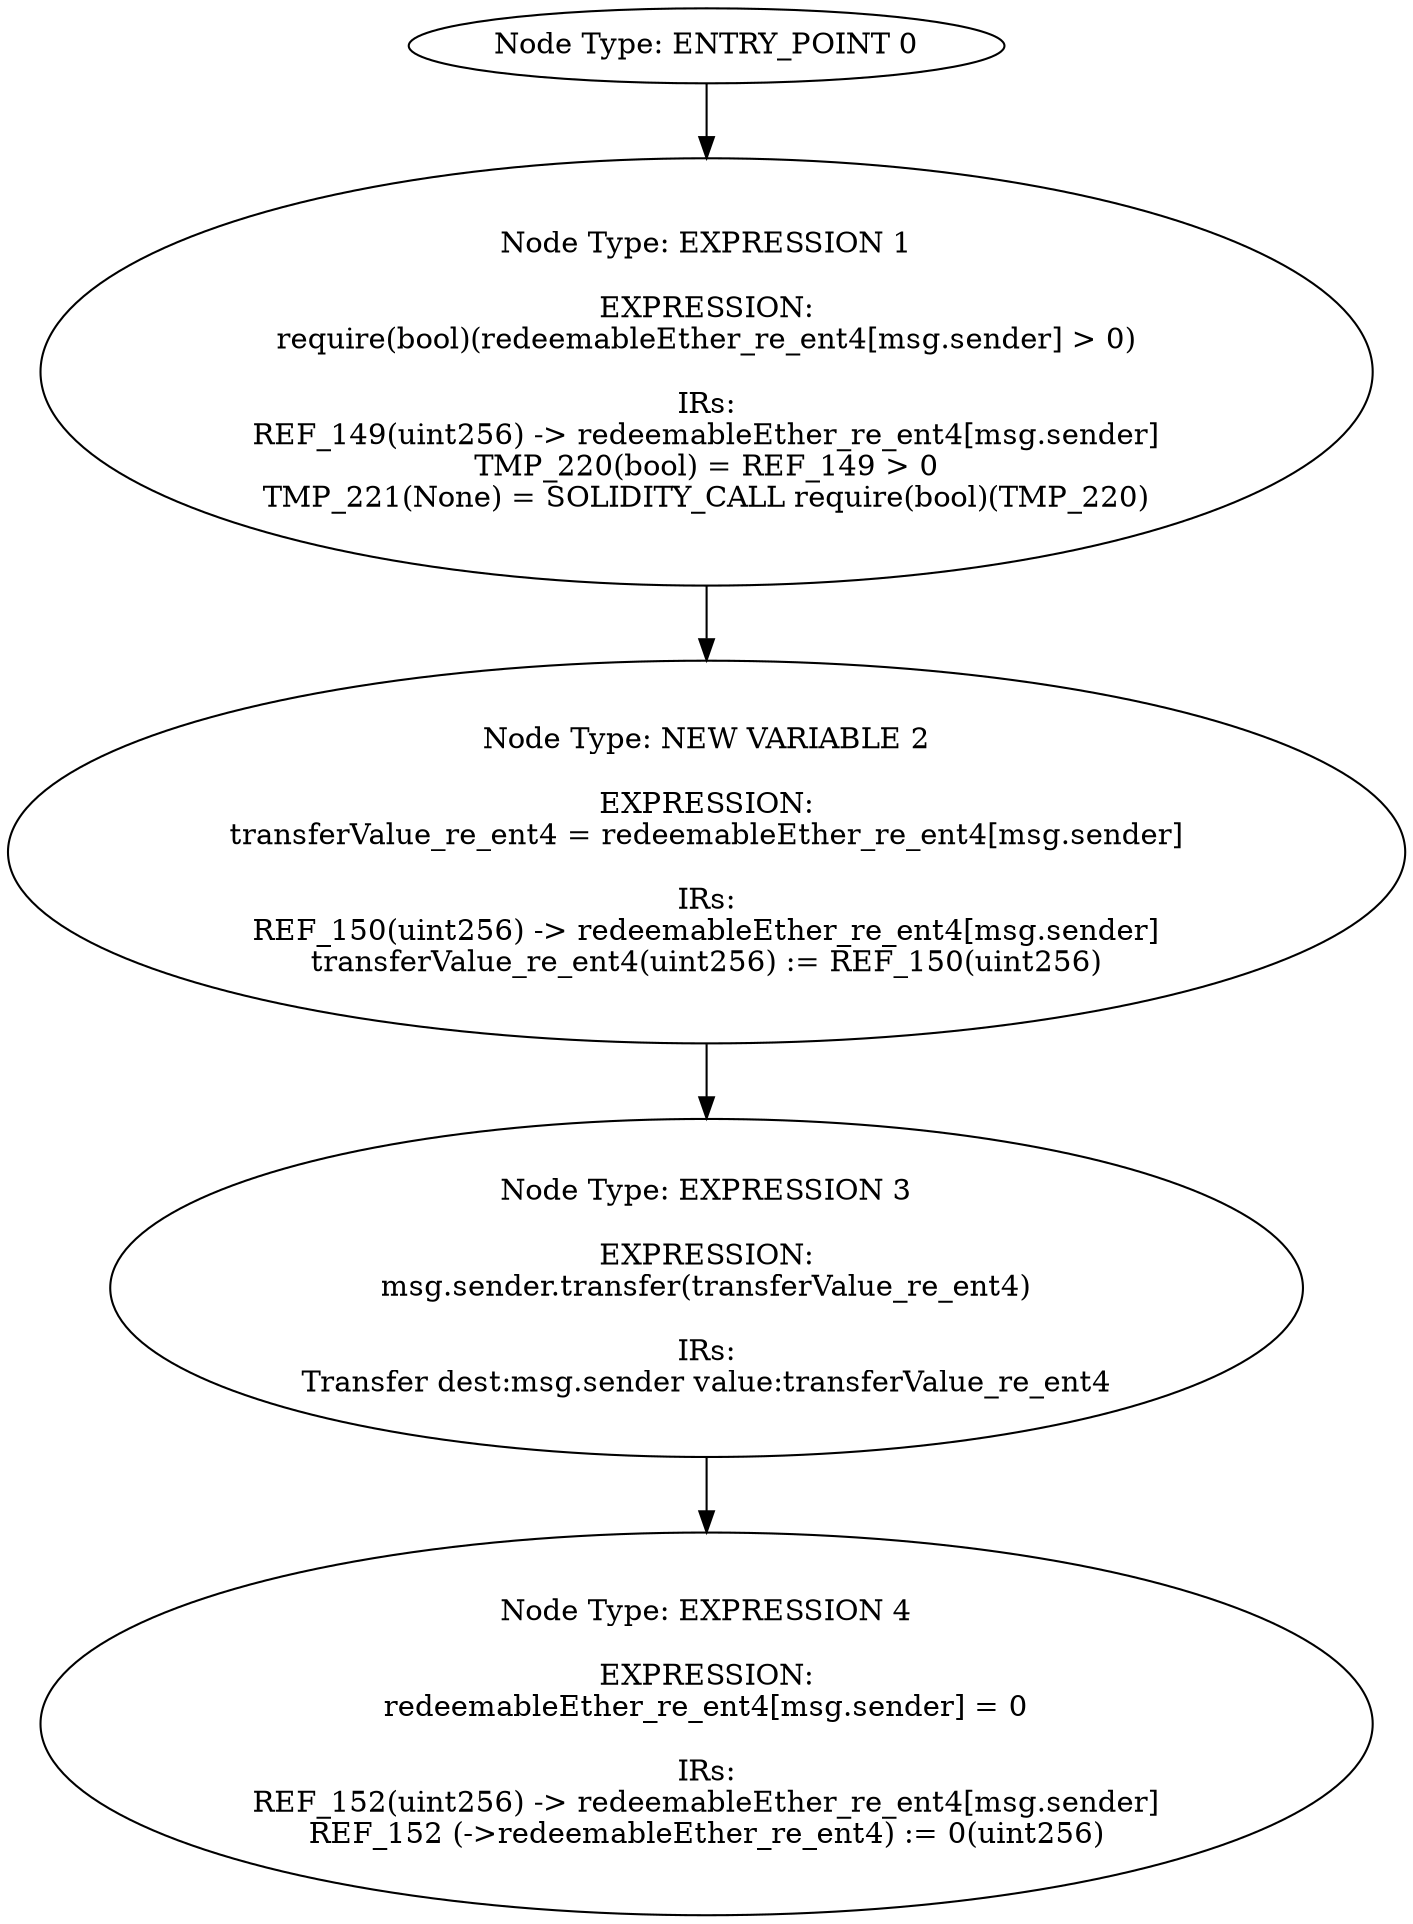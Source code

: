 digraph{
0[label="Node Type: ENTRY_POINT 0
"];
0->1;
1[label="Node Type: EXPRESSION 1

EXPRESSION:
require(bool)(redeemableEther_re_ent4[msg.sender] > 0)

IRs:
REF_149(uint256) -> redeemableEther_re_ent4[msg.sender]
TMP_220(bool) = REF_149 > 0
TMP_221(None) = SOLIDITY_CALL require(bool)(TMP_220)"];
1->2;
2[label="Node Type: NEW VARIABLE 2

EXPRESSION:
transferValue_re_ent4 = redeemableEther_re_ent4[msg.sender]

IRs:
REF_150(uint256) -> redeemableEther_re_ent4[msg.sender]
transferValue_re_ent4(uint256) := REF_150(uint256)"];
2->3;
3[label="Node Type: EXPRESSION 3

EXPRESSION:
msg.sender.transfer(transferValue_re_ent4)

IRs:
Transfer dest:msg.sender value:transferValue_re_ent4"];
3->4;
4[label="Node Type: EXPRESSION 4

EXPRESSION:
redeemableEther_re_ent4[msg.sender] = 0

IRs:
REF_152(uint256) -> redeemableEther_re_ent4[msg.sender]
REF_152 (->redeemableEther_re_ent4) := 0(uint256)"];
}
